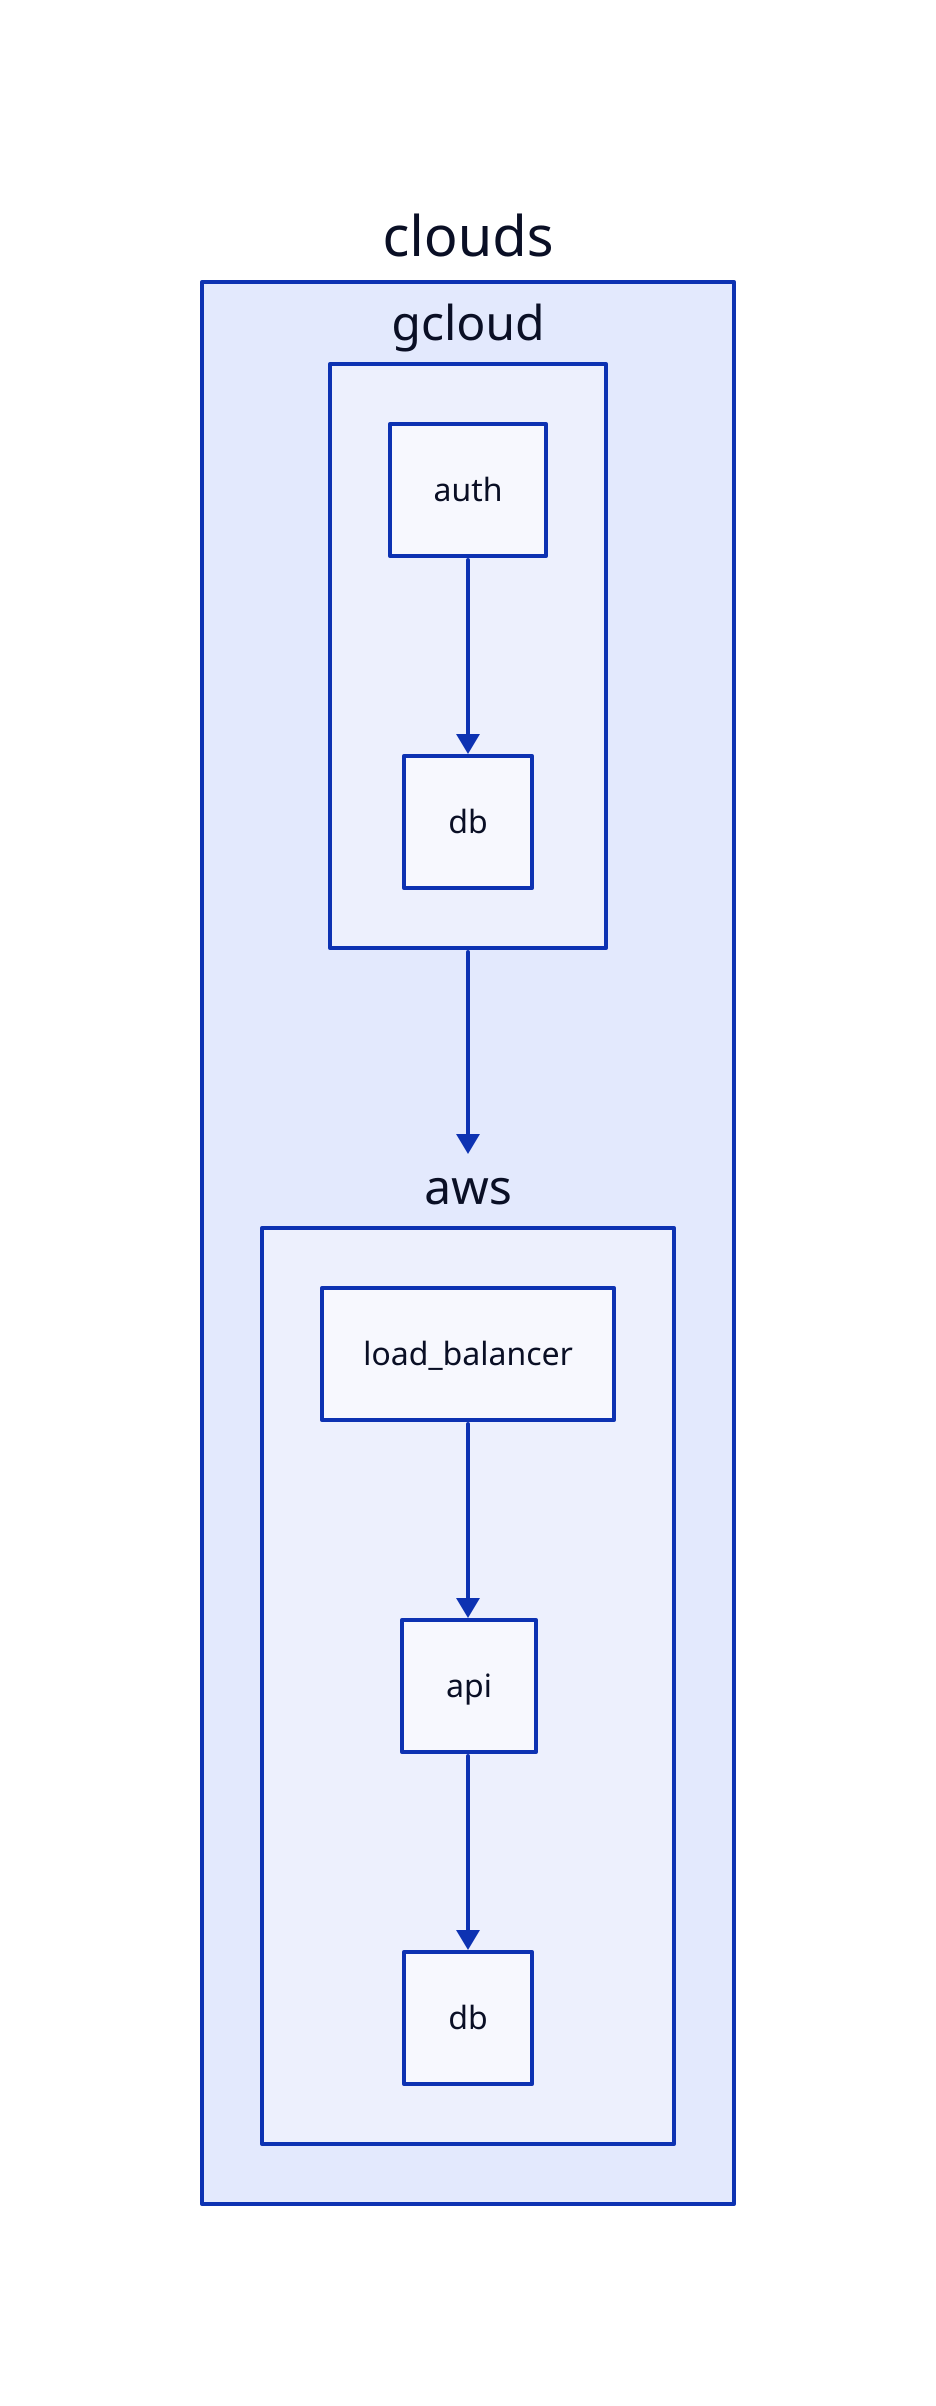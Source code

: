clouds: {
  aws: {
    load_balancer -> api
    api -> db
  }
  gcloud: {
    auth -> db
  }

  gcloud -> aws
}
